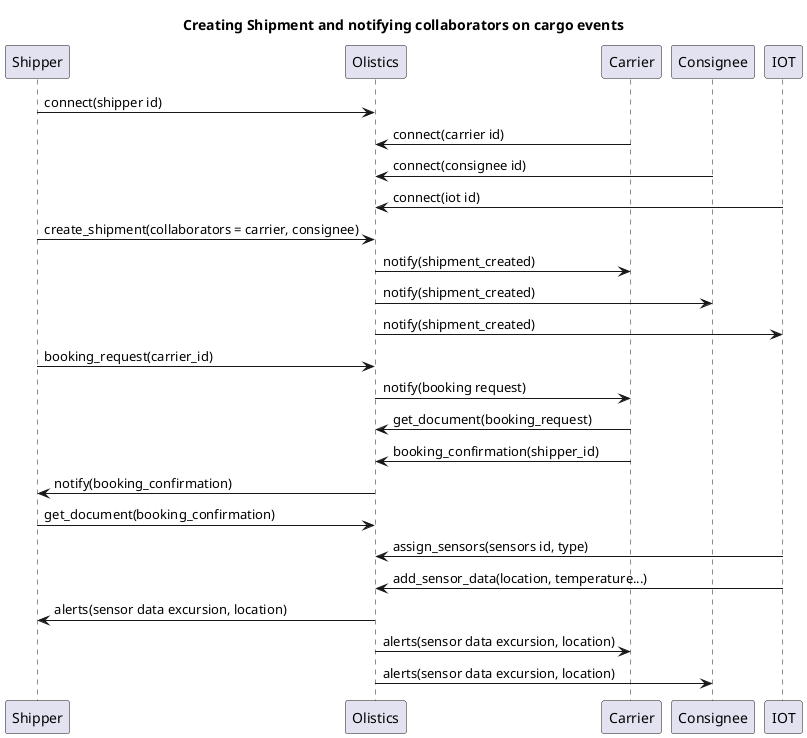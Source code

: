 @startuml

title Creating Shipment and notifying collaborators on cargo events

Shipper    -> Olistics : connect(shipper id)
Carrier    -> Olistics : connect(carrier id)
Consignee  -> Olistics : connect(consignee id)
IOT        -> Olistics : connect(iot id)

Shipper    -> Olistics : create_shipment(collaborators = carrier, consignee)
Olistics   -> Carrier  : notify(shipment_created)
Olistics   -> Consignee: notify(shipment_created)
Olistics   -> IOT      : notify(shipment_created)

Shipper    -> Olistics : booking_request(carrier_id)
Olistics   -> Carrier  : notify(booking request)
Carrier    -> Olistics : get_document(booking_request)
Carrier    -> Olistics : booking_confirmation(shipper_id)

Olistics   -> Shipper  : notify(booking_confirmation)
Shipper    -> Olistics : get_document(booking_confirmation)


IOT        -> Olistics : assign_sensors(sensors id, type)
IOT        -> Olistics : add_sensor_data(location, temperature...)

Olistics   -> Shipper  : alerts(sensor data excursion, location)
Olistics   -> Carrier  : alerts(sensor data excursion, location)
Olistics   -> Consignee: alerts(sensor data excursion, location)

@enduml